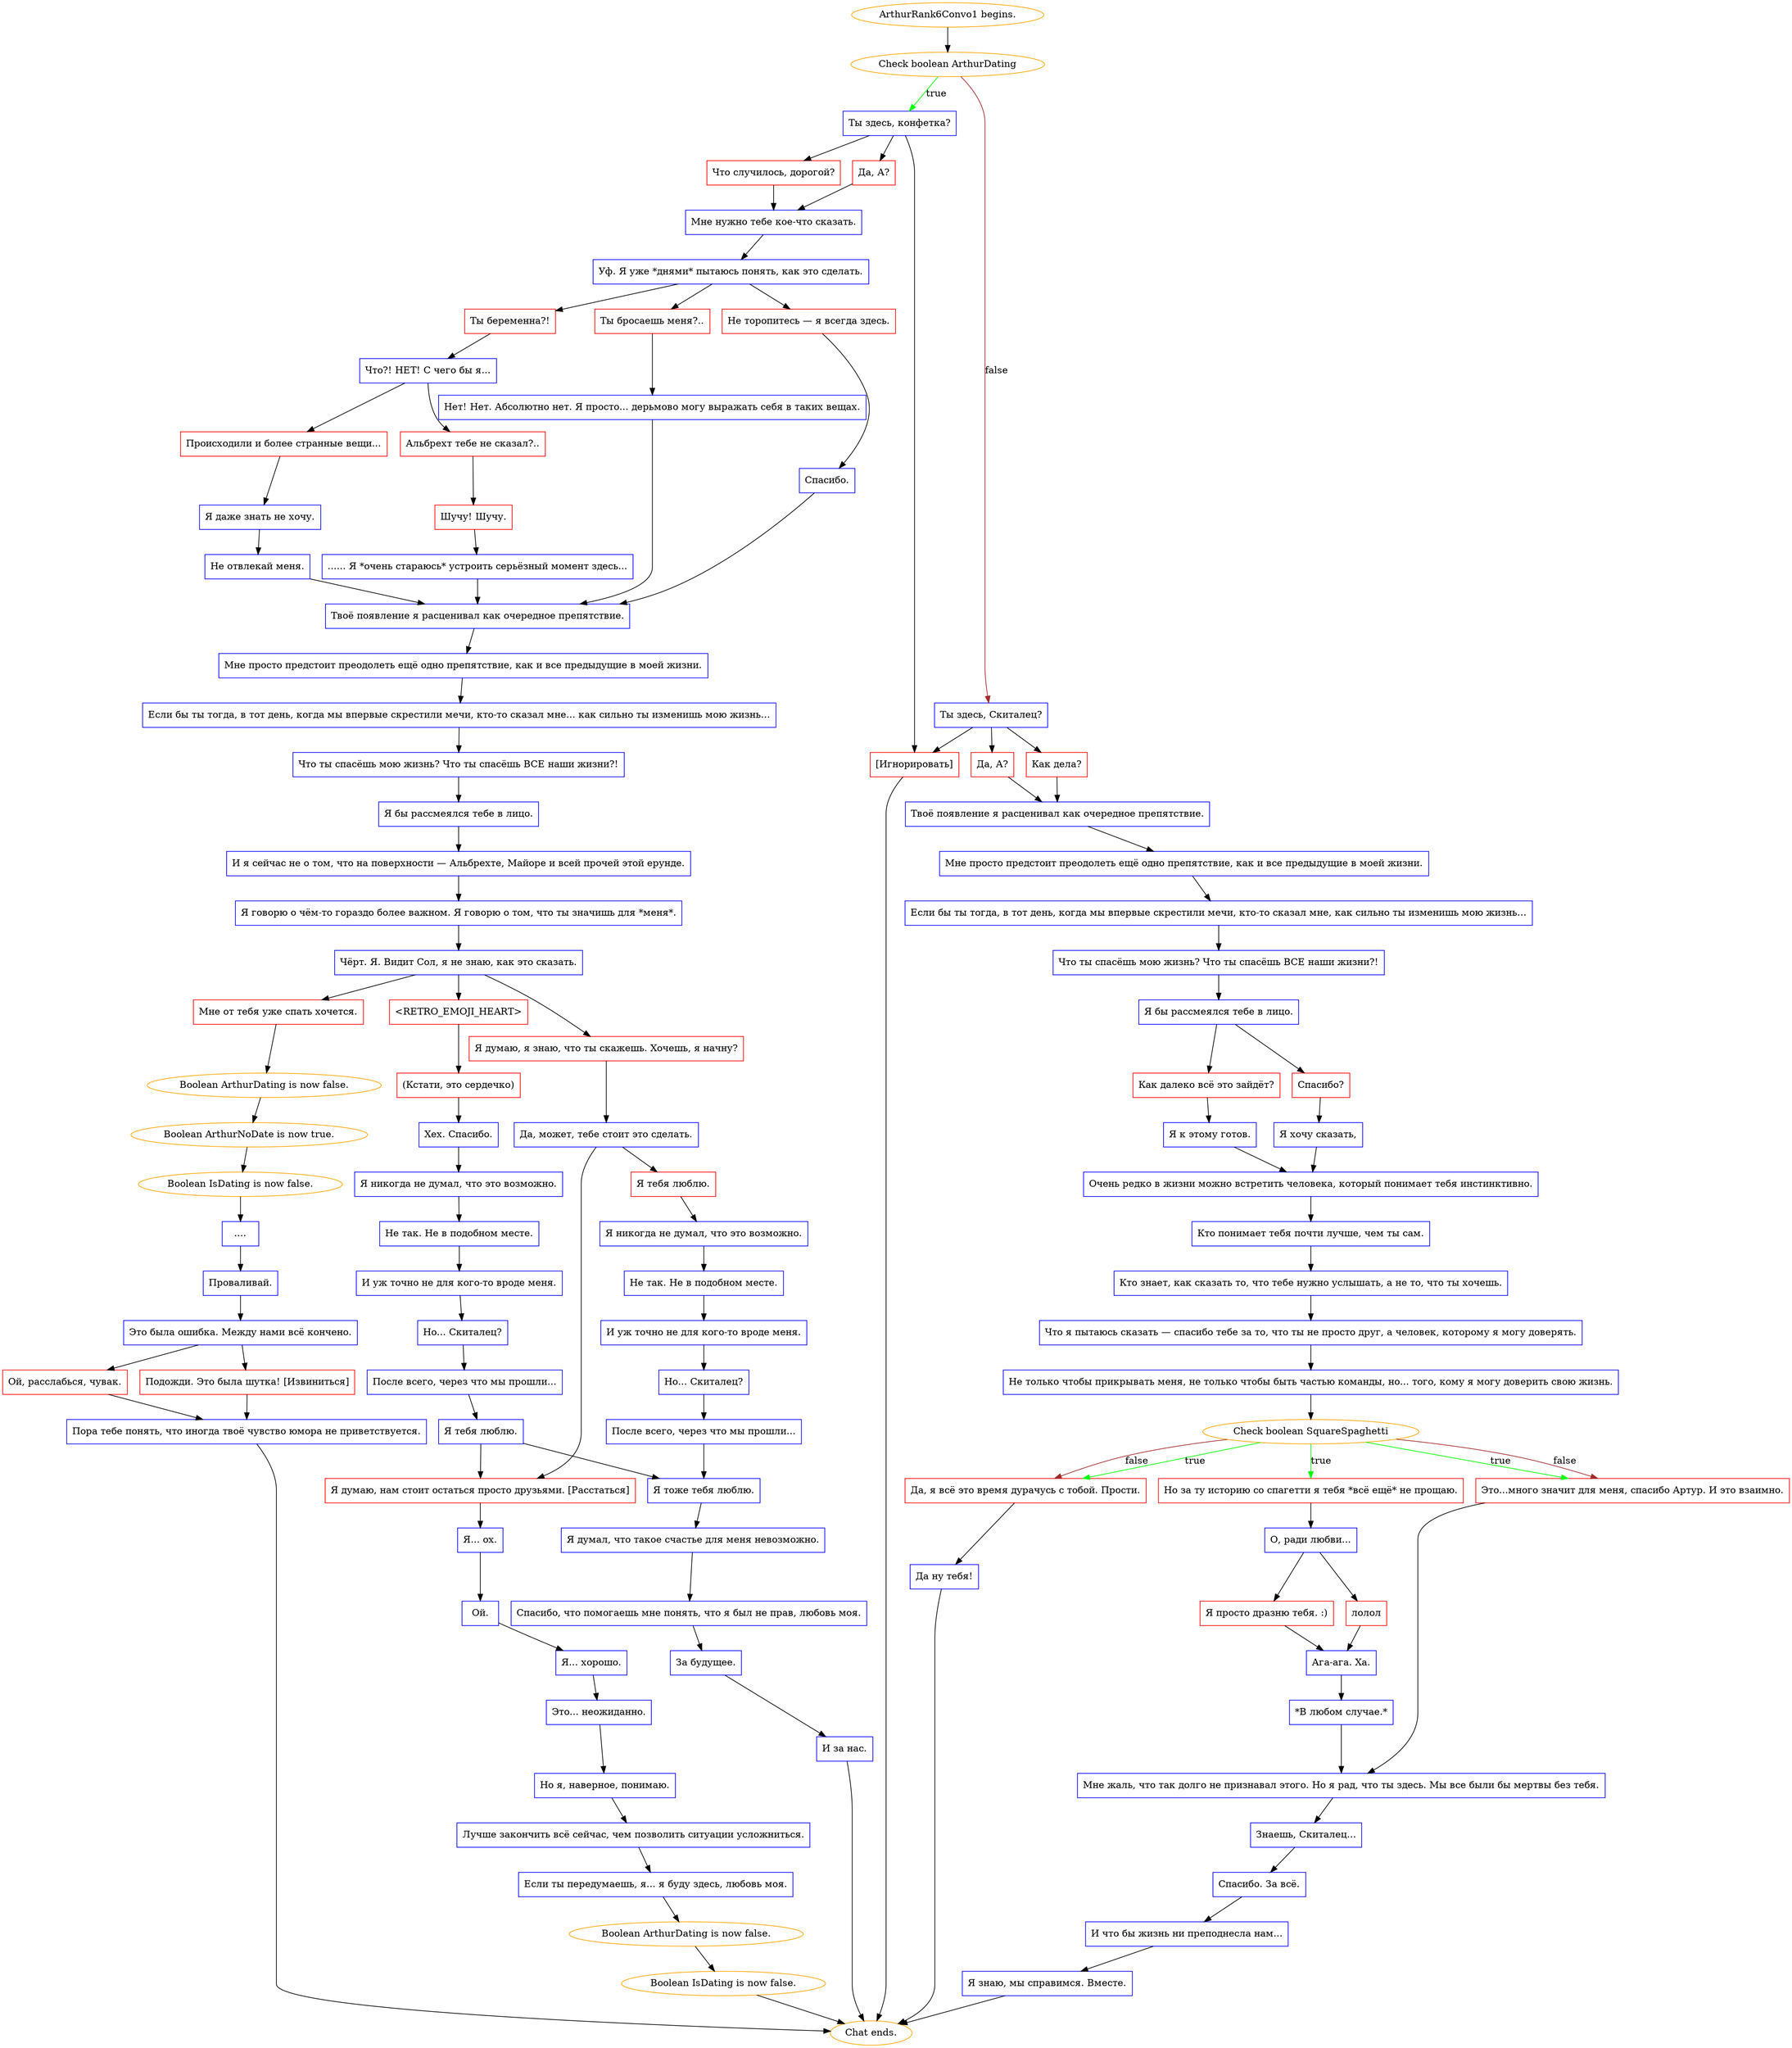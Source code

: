 digraph {
	"ArthurRank6Convo1 begins." [color=orange];
		"ArthurRank6Convo1 begins." -> j2890798283;
	j2890798283 [label="Check boolean ArthurDating",color=orange];
		j2890798283 -> j2640773771 [label=true,color=green];
		j2890798283 -> j1054355221 [label=false,color=brown];
	j2640773771 [label="Ты здесь, конфетка?",shape=box,color=blue];
		j2640773771 -> j3033829699;
		j2640773771 -> j127782697;
		j2640773771 -> j3432236701;
	j1054355221 [label="Ты здесь, Скиталец?",shape=box,color=blue];
		j1054355221 -> j558886550;
		j1054355221 -> j317702495;
		j1054355221 -> j3432236701;
	j3033829699 [label="Да, А?",shape=box,color=red];
		j3033829699 -> j3989078480;
	j127782697 [label="Что случилось, дорогой?",shape=box,color=red];
		j127782697 -> j3989078480;
	j3432236701 [label="[Игнорировать]",shape=box,color=red];
		j3432236701 -> "Chat ends.";
	j558886550 [label="Как дела?",shape=box,color=red];
		j558886550 -> j3278246404;
	j317702495 [label="Да, А?",shape=box,color=red];
		j317702495 -> j3278246404;
	j3989078480 [label="Мне нужно тебе кое-что сказать.",shape=box,color=blue];
		j3989078480 -> j4012312715;
	"Chat ends." [color=orange];
	j3278246404 [label="Твоё появление я расценивал как очередное препятствие.",shape=box,color=blue];
		j3278246404 -> j3237124902;
	j4012312715 [label="Уф. Я уже *днями* пытаюсь понять, как это сделать.",shape=box,color=blue];
		j4012312715 -> j2845153754;
		j4012312715 -> j1376605689;
		j4012312715 -> j734901443;
	j3237124902 [label="Мне просто предстоит преодолеть ещё одно препятствие, как и все предыдущие в моей жизни.",shape=box,color=blue];
		j3237124902 -> j3052531325;
	j2845153754 [label="Ты беременна?!",shape=box,color=red];
		j2845153754 -> j4002529536;
	j1376605689 [label="Ты бросаешь меня?..",shape=box,color=red];
		j1376605689 -> j709491482;
	j734901443 [label="Не торопитесь — я всегда здесь.",shape=box,color=red];
		j734901443 -> j3192200173;
	j3052531325 [label="Если бы ты тогда, в тот день, когда мы впервые скрестили мечи, кто-то сказал мне, как сильно ты изменишь мою жизнь…",shape=box,color=blue];
		j3052531325 -> j3726031837;
	j4002529536 [label="Что?! НЕТ! С чего бы я...",shape=box,color=blue];
		j4002529536 -> j2290013917;
		j4002529536 -> j788442865;
	j709491482 [label="Нет! Нет. Абсолютно нет. Я просто... дерьмово могу выражать себя в таких вещах.",shape=box,color=blue];
		j709491482 -> j357178735;
	j3192200173 [label="Спасибо.",shape=box,color=blue];
		j3192200173 -> j357178735;
	j3726031837 [label="Что ты спасёшь мою жизнь? Что ты спасёшь ВСЕ наши жизни?!",shape=box,color=blue];
		j3726031837 -> j760817134;
	j2290013917 [label="Происходили и более странные вещи...",shape=box,color=red];
		j2290013917 -> j275878351;
	j788442865 [label="Альбрехт тебе не сказал?..",shape=box,color=red];
		j788442865 -> j282553766;
	j357178735 [label="Твоё появление я расценивал как очередное препятствие.",shape=box,color=blue];
		j357178735 -> j2653018116;
	j760817134 [label="Я бы рассмеялся тебе в лицо.",shape=box,color=blue];
		j760817134 -> j2730392625;
		j760817134 -> j1115733620;
	j275878351 [label="Я даже знать не хочу.",shape=box,color=blue];
		j275878351 -> j1134317071;
	j282553766 [label="Шучу! Шучу.",shape=box,color=red];
		j282553766 -> j2950098754;
	j2653018116 [label="Мне просто предстоит преодолеть ещё одно препятствие, как и все предыдущие в моей жизни.",shape=box,color=blue];
		j2653018116 -> j52730182;
	j2730392625 [label="Спасибо?",shape=box,color=red];
		j2730392625 -> j4260197890;
	j1115733620 [label="Как далеко всё это зайдёт?",shape=box,color=red];
		j1115733620 -> j1479504875;
	j1134317071 [label="Не отвлекай меня.",shape=box,color=blue];
		j1134317071 -> j357178735;
	j2950098754 [label="...... Я *очень стараюсь* устроить серьёзный момент здесь...",shape=box,color=blue];
		j2950098754 -> j357178735;
	j52730182 [label="Если бы ты тогда, в тот день, когда мы впервые скрестили мечи, кто-то сказал мне... как сильно ты изменишь мою жизнь…",shape=box,color=blue];
		j52730182 -> j663521090;
	j4260197890 [label="Я хочу сказать,",shape=box,color=blue];
		j4260197890 -> j1869606014;
	j1479504875 [label="Я к этому готов.",shape=box,color=blue];
		j1479504875 -> j1869606014;
	j663521090 [label="Что ты спасёшь мою жизнь? Что ты спасёшь ВСЕ наши жизни?!",shape=box,color=blue];
		j663521090 -> j3786024525;
	j1869606014 [label="Очень редко в жизни можно встретить человека, который понимает тебя инстинктивно.",shape=box,color=blue];
		j1869606014 -> j3129219676;
	j3786024525 [label="Я бы рассмеялся тебе в лицо.",shape=box,color=blue];
		j3786024525 -> j3575579485;
	j3129219676 [label="Кто понимает тебя почти лучше, чем ты сам.",shape=box,color=blue];
		j3129219676 -> j32881731;
	j3575579485 [label="И я сейчас не о том, что на поверхности — Альбрехте, Майоре и всей прочей этой ерунде.",shape=box,color=blue];
		j3575579485 -> j3995070965;
	j32881731 [label="Кто знает, как сказать то, что тебе нужно услышать, а не то, что ты хочешь.",shape=box,color=blue];
		j32881731 -> j3170978910;
	j3995070965 [label="Я говорю о чём-то гораздо более важном. Я говорю о том, что ты значишь для *меня*.",shape=box,color=blue];
		j3995070965 -> j1971328379;
	j3170978910 [label="Что я пытаюсь сказать — спасибо тебе за то, что ты не просто друг, а человек, которому я могу доверять.",shape=box,color=blue];
		j3170978910 -> j4161806176;
	j1971328379 [label="Чёрт. Я. Видит Сол, я не знаю, как это сказать.",shape=box,color=blue];
		j1971328379 -> j283209877;
		j1971328379 -> j1733444682;
		j1971328379 -> j990130417;
	j4161806176 [label="Не только чтобы прикрывать меня, не только чтобы быть частью команды, но... того, кому я могу доверить свою жизнь.",shape=box,color=blue];
		j4161806176 -> j1734946897;
	j283209877 [label="Я думаю, я знаю, что ты скажешь. Хочешь, я начну?",shape=box,color=red];
		j283209877 -> j3421269459;
	j1733444682 [label="<RETRO_EMOJI_HEART>",shape=box,color=red];
		j1733444682 -> j1902808805;
	j990130417 [label="Мне от тебя уже спать хочется.",shape=box,color=red];
		j990130417 -> j3780662574;
	j1734946897 [label="Check boolean SquareSpaghetti",color=orange];
		j1734946897 -> j4038764027 [label=true,color=green];
		j1734946897 -> j1280416351 [label=true,color=green];
		j1734946897 -> j2133801979 [label=true,color=green];
		j1734946897 -> j1280416351 [label=false,color=brown];
		j1734946897 -> j2133801979 [label=false,color=brown];
	j3421269459 [label="Да, может, тебе стоит это сделать.",shape=box,color=blue];
		j3421269459 -> j305702495;
		j3421269459 -> j3239309780;
	j1902808805 [label="(Кстати, это сердечко)",shape=box,color=red];
		j1902808805 -> j2168989710;
	j3780662574 [label="Boolean ArthurDating is now false.",color=orange];
		j3780662574 -> j1980376;
	j4038764027 [label="Но за ту историю со спагетти я тебя *всё ещё* не прощаю.",shape=box,color=red];
		j4038764027 -> j651313995;
	j1280416351 [label="Это...много значит для меня, спасибо Артур. И это взаимно.",shape=box,color=red];
		j1280416351 -> j773250611;
	j2133801979 [label="Да, я всё это время дурачусь с тобой. Прости.",shape=box,color=red];
		j2133801979 -> j3815927997;
	j305702495 [label="Я тебя люблю.",shape=box,color=red];
		j305702495 -> j2040628677;
	j3239309780 [label="Я думаю, нам стоит остаться просто друзьями. [Расстаться]",shape=box,color=red];
		j3239309780 -> j2922775651;
	j2168989710 [label="Хех. Спасибо.",shape=box,color=blue];
		j2168989710 -> j1055368392;
	j1980376 [label="Boolean ArthurNoDate is now true.",color=orange];
		j1980376 -> j1152617100;
	j651313995 [label="О, ради любви...",shape=box,color=blue];
		j651313995 -> j3324711443;
		j651313995 -> j3186228433;
	j773250611 [label="Мне жаль, что так долго не признавал этого. Но я рад, что ты здесь. Мы все были бы мертвы без тебя.",shape=box,color=blue];
		j773250611 -> j776962408;
	j3815927997 [label="Да ну тебя!",shape=box,color=blue];
		j3815927997 -> "Chat ends.";
	j2040628677 [label="Я никогда не думал, что это возможно.",shape=box,color=blue];
		j2040628677 -> j4288588244;
	j2922775651 [label="Я... ох.",shape=box,color=blue];
		j2922775651 -> j831611372;
	j1055368392 [label="Я никогда не думал, что это возможно.",shape=box,color=blue];
		j1055368392 -> j539058799;
	j1152617100 [label="Boolean IsDating is now false.",color=orange];
		j1152617100 -> j1708264011;
	j3324711443 [label="лолол",shape=box,color=red];
		j3324711443 -> j4012481193;
	j3186228433 [label="Я просто дразню тебя. :)",shape=box,color=red];
		j3186228433 -> j4012481193;
	j776962408 [label="Знаешь, Скиталец...",shape=box,color=blue];
		j776962408 -> j2897402298;
	j4288588244 [label="Не так. Не в подобном месте.",shape=box,color=blue];
		j4288588244 -> j3396025715;
	j831611372 [label="Ой.",shape=box,color=blue];
		j831611372 -> j2702042880;
	j539058799 [label="Не так. Не в подобном месте.",shape=box,color=blue];
		j539058799 -> j3969841936;
	j1708264011 [label="....",shape=box,color=blue];
		j1708264011 -> j2482940632;
	j4012481193 [label="Ага-ага. Ха.",shape=box,color=blue];
		j4012481193 -> j2656342518;
	j2897402298 [label="Спасибо. За всё.",shape=box,color=blue];
		j2897402298 -> j3846651348;
	j3396025715 [label="И уж точно не для кого-то вроде меня.",shape=box,color=blue];
		j3396025715 -> j3645845910;
	j2702042880 [label="Я... хорошо.",shape=box,color=blue];
		j2702042880 -> j4194110229;
	j3969841936 [label="И уж точно не для кого-то вроде меня.",shape=box,color=blue];
		j3969841936 -> j1875729130;
	j2482940632 [label="Проваливай.",shape=box,color=blue];
		j2482940632 -> j2498875697;
	j2656342518 [label="*В любом случае.*",shape=box,color=blue];
		j2656342518 -> j773250611;
	j3846651348 [label="И что бы жизнь ни преподнесла нам...",shape=box,color=blue];
		j3846651348 -> j118965528;
	j3645845910 [label="Но... Скиталец?",shape=box,color=blue];
		j3645845910 -> j3882492724;
	j4194110229 [label="Это... неожиданно.",shape=box,color=blue];
		j4194110229 -> j1062926698;
	j1875729130 [label="Но... Скиталец?",shape=box,color=blue];
		j1875729130 -> j1204374069;
	j2498875697 [label="Это была ошибка. Между нами всё кончено.",shape=box,color=blue];
		j2498875697 -> j654770406;
		j2498875697 -> j3403786711;
	j118965528 [label="Я знаю, мы справимся. Вместе.",shape=box,color=blue];
		j118965528 -> "Chat ends.";
	j3882492724 [label="После всего, через что мы прошли...",shape=box,color=blue];
		j3882492724 -> j2096286199;
	j1062926698 [label="Но я, наверное, понимаю.",shape=box,color=blue];
		j1062926698 -> j554178343;
	j1204374069 [label="После всего, через что мы прошли...",shape=box,color=blue];
		j1204374069 -> j429509379;
	j654770406 [label="Подожди. Это была шутка! [Извиниться]",shape=box,color=red];
		j654770406 -> j821837350;
	j3403786711 [label="Ой, расслабься, чувак.",shape=box,color=red];
		j3403786711 -> j821837350;
	j2096286199 [label="Я тоже тебя люблю.",shape=box,color=blue];
		j2096286199 -> j202559414;
	j554178343 [label="Лучше закончить всё сейчас, чем позволить ситуации усложниться.",shape=box,color=blue];
		j554178343 -> j1511833259;
	j429509379 [label="Я тебя люблю.",shape=box,color=blue];
		j429509379 -> j2096286199;
		j429509379 -> j3239309780;
	j821837350 [label="Пора тебе понять, что иногда твоё чувство юмора не приветствуется.",shape=box,color=blue];
		j821837350 -> "Chat ends.";
	j202559414 [label="Я думал, что такое счастье для меня невозможно.",shape=box,color=blue];
		j202559414 -> j548121714;
	j1511833259 [label="Если ты передумаешь, я... я буду здесь, любовь моя.",shape=box,color=blue];
		j1511833259 -> j3905091669;
	j548121714 [label="Спасибо, что помогаешь мне понять, что я был не прав, любовь моя.",shape=box,color=blue];
		j548121714 -> j1356029597;
	j3905091669 [label="Boolean ArthurDating is now false.",color=orange];
		j3905091669 -> j1242024027;
	j1356029597 [label="За будущее.",shape=box,color=blue];
		j1356029597 -> j2050619107;
	j1242024027 [label="Boolean IsDating is now false.",color=orange];
		j1242024027 -> "Chat ends.";
	j2050619107 [label="И за нас.",shape=box,color=blue];
		j2050619107 -> "Chat ends.";
}